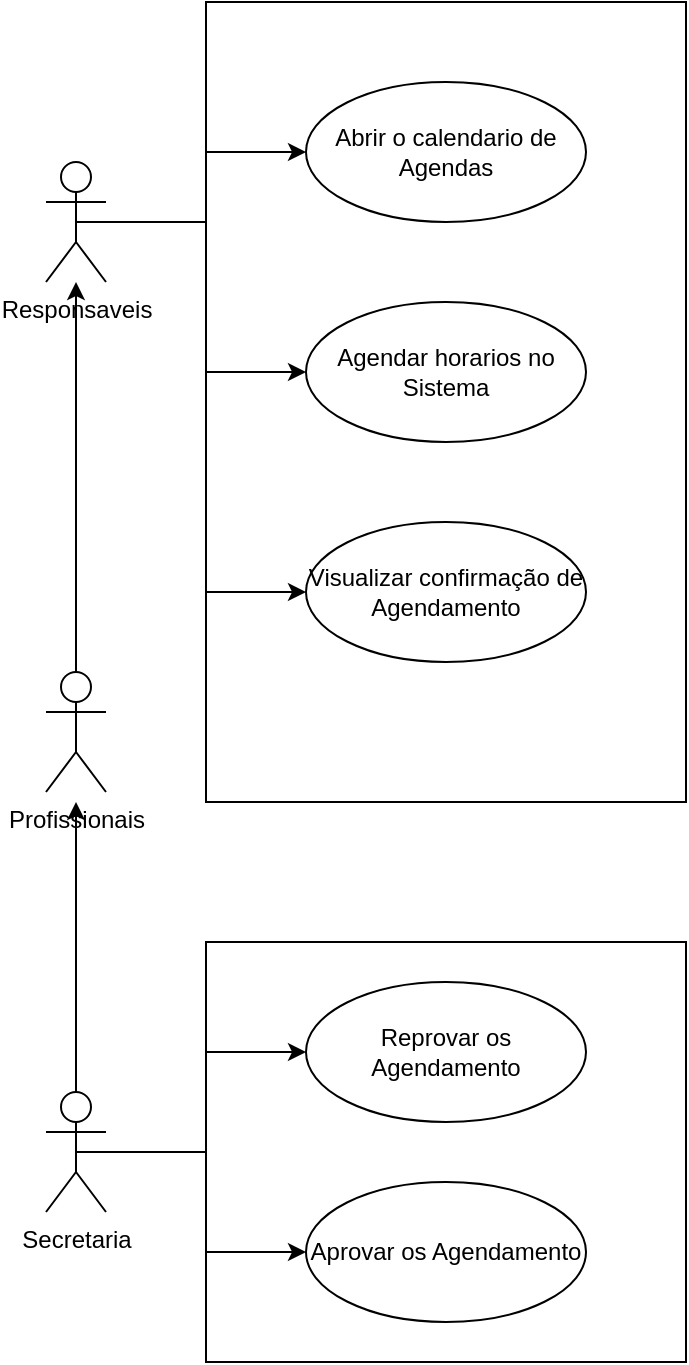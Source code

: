 <mxfile version="24.7.7">
  <diagram name="Página-1" id="iGeyq7KA9UmZfROnMJ7Q">
    <mxGraphModel dx="1674" dy="782" grid="1" gridSize="10" guides="1" tooltips="1" connect="1" arrows="1" fold="1" page="1" pageScale="1" pageWidth="827" pageHeight="1169" math="0" shadow="0">
      <root>
        <mxCell id="0" />
        <mxCell id="1" parent="0" />
        <mxCell id="pT81k1oBShLd_ITsZlLm-15" value="" style="html=1;whiteSpace=wrap;" vertex="1" parent="1">
          <mxGeometry x="200" y="510" width="240" height="210" as="geometry" />
        </mxCell>
        <mxCell id="pT81k1oBShLd_ITsZlLm-8" value="" style="html=1;whiteSpace=wrap;" vertex="1" parent="1">
          <mxGeometry x="200" y="40" width="240" height="400" as="geometry" />
        </mxCell>
        <mxCell id="pT81k1oBShLd_ITsZlLm-10" style="edgeStyle=orthogonalEdgeStyle;rounded=0;orthogonalLoop=1;jettySize=auto;html=1;exitX=0.5;exitY=0.5;exitDx=0;exitDy=0;exitPerimeter=0;entryX=0;entryY=0.5;entryDx=0;entryDy=0;" edge="1" parent="1" source="pT81k1oBShLd_ITsZlLm-1" target="pT81k1oBShLd_ITsZlLm-6">
          <mxGeometry relative="1" as="geometry" />
        </mxCell>
        <mxCell id="pT81k1oBShLd_ITsZlLm-11" style="edgeStyle=orthogonalEdgeStyle;rounded=0;orthogonalLoop=1;jettySize=auto;html=1;exitX=0.5;exitY=0.5;exitDx=0;exitDy=0;exitPerimeter=0;entryX=0;entryY=0.5;entryDx=0;entryDy=0;" edge="1" parent="1" source="pT81k1oBShLd_ITsZlLm-1" target="pT81k1oBShLd_ITsZlLm-5">
          <mxGeometry relative="1" as="geometry" />
        </mxCell>
        <mxCell id="pT81k1oBShLd_ITsZlLm-14" style="edgeStyle=orthogonalEdgeStyle;rounded=0;orthogonalLoop=1;jettySize=auto;html=1;exitX=0.5;exitY=0.5;exitDx=0;exitDy=0;exitPerimeter=0;entryX=0;entryY=0.5;entryDx=0;entryDy=0;" edge="1" parent="1" source="pT81k1oBShLd_ITsZlLm-1" target="pT81k1oBShLd_ITsZlLm-13">
          <mxGeometry relative="1" as="geometry" />
        </mxCell>
        <mxCell id="pT81k1oBShLd_ITsZlLm-1" value="&lt;div&gt;Responsaveis&lt;/div&gt;&lt;div&gt;&lt;br&gt;&lt;/div&gt;" style="shape=umlActor;verticalLabelPosition=bottom;verticalAlign=top;html=1;" vertex="1" parent="1">
          <mxGeometry x="120" y="120" width="30" height="60" as="geometry" />
        </mxCell>
        <mxCell id="pT81k1oBShLd_ITsZlLm-12" style="edgeStyle=orthogonalEdgeStyle;rounded=0;orthogonalLoop=1;jettySize=auto;html=1;exitX=0.5;exitY=0;exitDx=0;exitDy=0;exitPerimeter=0;" edge="1" parent="1" source="pT81k1oBShLd_ITsZlLm-3" target="pT81k1oBShLd_ITsZlLm-1">
          <mxGeometry relative="1" as="geometry" />
        </mxCell>
        <mxCell id="pT81k1oBShLd_ITsZlLm-3" value="&lt;div&gt;Profissionais&lt;/div&gt;&lt;div&gt;&lt;br&gt;&lt;/div&gt;" style="shape=umlActor;verticalLabelPosition=bottom;verticalAlign=top;html=1;" vertex="1" parent="1">
          <mxGeometry x="120" y="375" width="30" height="60" as="geometry" />
        </mxCell>
        <mxCell id="pT81k1oBShLd_ITsZlLm-19" style="edgeStyle=orthogonalEdgeStyle;rounded=0;orthogonalLoop=1;jettySize=auto;html=1;exitX=0.5;exitY=0.5;exitDx=0;exitDy=0;exitPerimeter=0;entryX=0;entryY=0.5;entryDx=0;entryDy=0;" edge="1" parent="1" source="pT81k1oBShLd_ITsZlLm-4" target="pT81k1oBShLd_ITsZlLm-16">
          <mxGeometry relative="1" as="geometry" />
        </mxCell>
        <mxCell id="pT81k1oBShLd_ITsZlLm-21" style="edgeStyle=orthogonalEdgeStyle;rounded=0;orthogonalLoop=1;jettySize=auto;html=1;exitX=0.5;exitY=0.5;exitDx=0;exitDy=0;exitPerimeter=0;entryX=0;entryY=0.5;entryDx=0;entryDy=0;" edge="1" parent="1" source="pT81k1oBShLd_ITsZlLm-4" target="pT81k1oBShLd_ITsZlLm-20">
          <mxGeometry relative="1" as="geometry" />
        </mxCell>
        <mxCell id="pT81k1oBShLd_ITsZlLm-22" style="edgeStyle=orthogonalEdgeStyle;rounded=0;orthogonalLoop=1;jettySize=auto;html=1;exitX=0.5;exitY=0.5;exitDx=0;exitDy=0;exitPerimeter=0;" edge="1" parent="1" source="pT81k1oBShLd_ITsZlLm-4">
          <mxGeometry relative="1" as="geometry">
            <mxPoint x="135" y="440" as="targetPoint" />
          </mxGeometry>
        </mxCell>
        <mxCell id="pT81k1oBShLd_ITsZlLm-4" value="&lt;div&gt;Secretaria&lt;/div&gt;&lt;div&gt;&lt;br&gt;&lt;/div&gt;" style="shape=umlActor;verticalLabelPosition=bottom;verticalAlign=top;html=1;" vertex="1" parent="1">
          <mxGeometry x="120" y="585" width="30" height="60" as="geometry" />
        </mxCell>
        <mxCell id="pT81k1oBShLd_ITsZlLm-5" value="&lt;div&gt;Agendar horarios no Sistema&lt;/div&gt;" style="ellipse;whiteSpace=wrap;html=1;" vertex="1" parent="1">
          <mxGeometry x="250" y="190" width="140" height="70" as="geometry" />
        </mxCell>
        <mxCell id="pT81k1oBShLd_ITsZlLm-6" value="Abrir o calendario de Agendas" style="ellipse;whiteSpace=wrap;html=1;" vertex="1" parent="1">
          <mxGeometry x="250" y="80" width="140" height="70" as="geometry" />
        </mxCell>
        <mxCell id="pT81k1oBShLd_ITsZlLm-13" value="&lt;div&gt;Visualizar confirmação de Agendamento&lt;/div&gt;" style="ellipse;whiteSpace=wrap;html=1;" vertex="1" parent="1">
          <mxGeometry x="250" y="300" width="140" height="70" as="geometry" />
        </mxCell>
        <mxCell id="pT81k1oBShLd_ITsZlLm-16" value="&lt;div&gt;Reprovar os Agendamento&lt;/div&gt;" style="ellipse;whiteSpace=wrap;html=1;" vertex="1" parent="1">
          <mxGeometry x="250" y="530" width="140" height="70" as="geometry" />
        </mxCell>
        <mxCell id="pT81k1oBShLd_ITsZlLm-20" value="&lt;div&gt;Aprovar os Agendamento&lt;/div&gt;" style="ellipse;whiteSpace=wrap;html=1;" vertex="1" parent="1">
          <mxGeometry x="250" y="630" width="140" height="70" as="geometry" />
        </mxCell>
      </root>
    </mxGraphModel>
  </diagram>
</mxfile>
